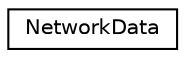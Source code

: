 digraph "Иерархия классов. Графический вид."
{
 // LATEX_PDF_SIZE
  edge [fontname="Helvetica",fontsize="10",labelfontname="Helvetica",labelfontsize="10"];
  node [fontname="Helvetica",fontsize="10",shape=record];
  rankdir="LR";
  Node0 [label="NetworkData",height=0.2,width=0.4,color="black", fillcolor="white", style="filled",URL="$structNetworkData.html",tooltip="Структура для хренения сетевых данных"];
}
